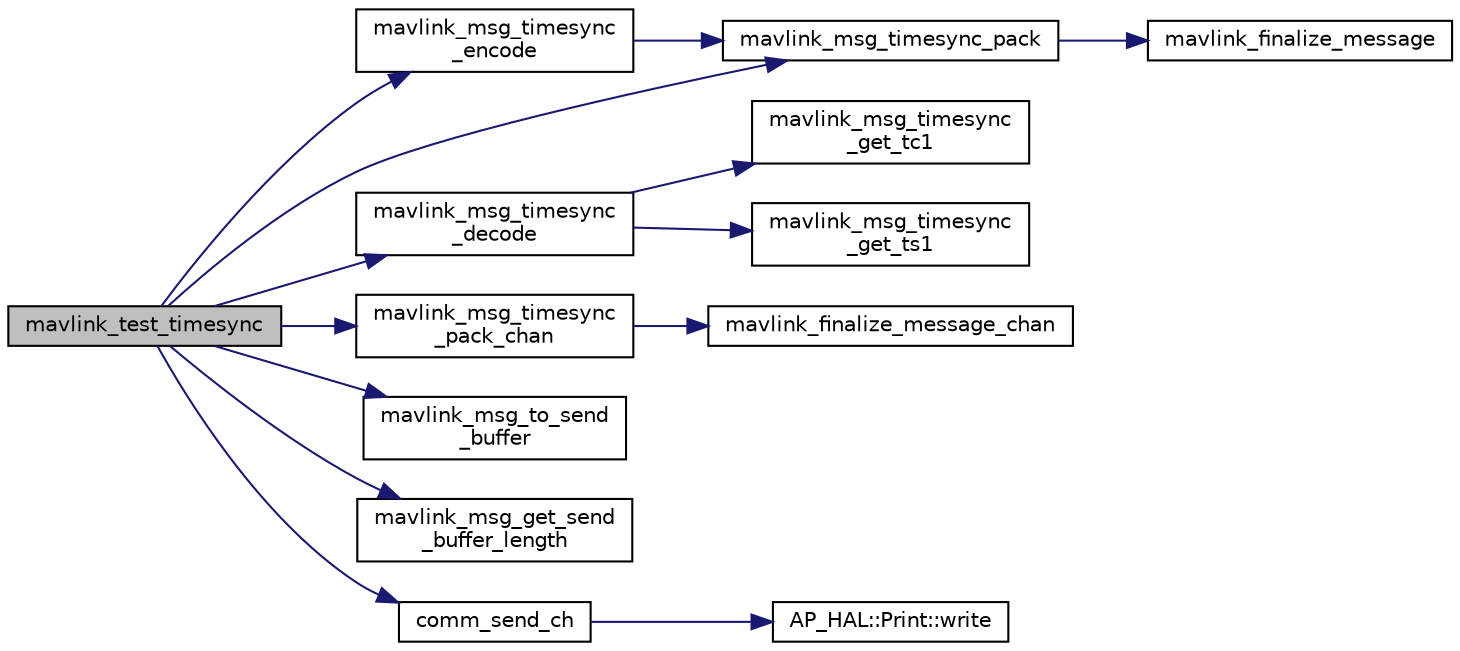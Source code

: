 digraph "mavlink_test_timesync"
{
 // INTERACTIVE_SVG=YES
  edge [fontname="Helvetica",fontsize="10",labelfontname="Helvetica",labelfontsize="10"];
  node [fontname="Helvetica",fontsize="10",shape=record];
  rankdir="LR";
  Node1 [label="mavlink_test_timesync",height=0.2,width=0.4,color="black", fillcolor="grey75", style="filled" fontcolor="black"];
  Node1 -> Node2 [color="midnightblue",fontsize="10",style="solid",fontname="Helvetica"];
  Node2 [label="mavlink_msg_timesync\l_encode",height=0.2,width=0.4,color="black", fillcolor="white", style="filled",URL="$mavlink__msg__timesync_8h.html#a391b79df7ec56c362655ddc0236faa65",tooltip="Encode a timesync struct. "];
  Node2 -> Node3 [color="midnightblue",fontsize="10",style="solid",fontname="Helvetica"];
  Node3 [label="mavlink_msg_timesync_pack",height=0.2,width=0.4,color="black", fillcolor="white", style="filled",URL="$mavlink__msg__timesync_8h.html#a56023ce3ccbdfeb5ee871a2e67a8f7ec",tooltip="Pack a timesync message. "];
  Node3 -> Node4 [color="midnightblue",fontsize="10",style="solid",fontname="Helvetica"];
  Node4 [label="mavlink_finalize_message",height=0.2,width=0.4,color="black", fillcolor="white", style="filled",URL="$v0_89_2mavlink__helpers_8h.html#af3bea083c5ec83f5b6570b2bd4a817d0",tooltip="Finalize a MAVLink message with MAVLINK_COMM_0 as default channel. "];
  Node1 -> Node5 [color="midnightblue",fontsize="10",style="solid",fontname="Helvetica"];
  Node5 [label="mavlink_msg_timesync\l_decode",height=0.2,width=0.4,color="black", fillcolor="white", style="filled",URL="$mavlink__msg__timesync_8h.html#a493dc8658de53d66ee9287f5dda606ad",tooltip="Decode a timesync message into a struct. "];
  Node5 -> Node6 [color="midnightblue",fontsize="10",style="solid",fontname="Helvetica"];
  Node6 [label="mavlink_msg_timesync\l_get_tc1",height=0.2,width=0.4,color="black", fillcolor="white", style="filled",URL="$mavlink__msg__timesync_8h.html#a27f849bbfbe681d2b41da1cf6e491cb0",tooltip="Send a timesync message. "];
  Node5 -> Node7 [color="midnightblue",fontsize="10",style="solid",fontname="Helvetica"];
  Node7 [label="mavlink_msg_timesync\l_get_ts1",height=0.2,width=0.4,color="black", fillcolor="white", style="filled",URL="$mavlink__msg__timesync_8h.html#a50d8de54b93f2d45b4bd8bff01a7d7d0",tooltip="Get field ts1 from timesync message. "];
  Node1 -> Node3 [color="midnightblue",fontsize="10",style="solid",fontname="Helvetica"];
  Node1 -> Node8 [color="midnightblue",fontsize="10",style="solid",fontname="Helvetica"];
  Node8 [label="mavlink_msg_timesync\l_pack_chan",height=0.2,width=0.4,color="black", fillcolor="white", style="filled",URL="$mavlink__msg__timesync_8h.html#a9ca2ba817400a263d498cc0a9d31dfa8",tooltip="Pack a timesync message on a channel. "];
  Node8 -> Node9 [color="midnightblue",fontsize="10",style="solid",fontname="Helvetica"];
  Node9 [label="mavlink_finalize_message_chan",height=0.2,width=0.4,color="black", fillcolor="white", style="filled",URL="$v0_89_2mavlink__helpers_8h.html#aa66131138fc02101dcc73b4b556ab422",tooltip="Finalize a MAVLink message with channel assignment. "];
  Node1 -> Node10 [color="midnightblue",fontsize="10",style="solid",fontname="Helvetica"];
  Node10 [label="mavlink_msg_to_send\l_buffer",height=0.2,width=0.4,color="black", fillcolor="white", style="filled",URL="$v0_89_2mavlink__helpers_8h.html#afea0a9befa84822fd62c2899ea0d849e",tooltip="Pack a message to send it over a serial byte stream. "];
  Node1 -> Node11 [color="midnightblue",fontsize="10",style="solid",fontname="Helvetica"];
  Node11 [label="mavlink_msg_get_send\l_buffer_length",height=0.2,width=0.4,color="black", fillcolor="white", style="filled",URL="$v0_89_2protocol_8h.html#aa86c08f27aabb7a2e12a67f189f590c8",tooltip="Get the required buffer size for this message. "];
  Node1 -> Node12 [color="midnightblue",fontsize="10",style="solid",fontname="Helvetica"];
  Node12 [label="comm_send_ch",height=0.2,width=0.4,color="black", fillcolor="white", style="filled",URL="$GCS__MAVLink_8h.html#ab753873a1ee10adedd0ce246311468f8"];
  Node12 -> Node13 [color="midnightblue",fontsize="10",style="solid",fontname="Helvetica"];
  Node13 [label="AP_HAL::Print::write",height=0.2,width=0.4,color="black", fillcolor="white", style="filled",URL="$classAP__HAL_1_1Print.html#acc65391952a43334f8f5c9bef341f501"];
}
